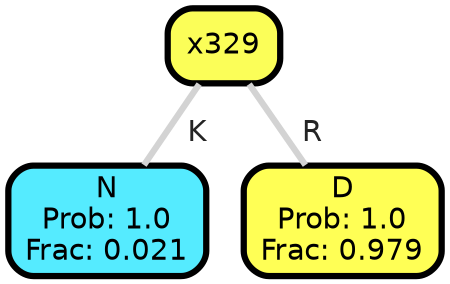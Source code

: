 graph Tree {
node [shape=box, style="filled, rounded",color="black",penwidth="3",fontcolor="black",                 fontname=helvetica] ;
graph [ranksep="0 equally", splines=straight,                 bgcolor=transparent, dpi=200] ;
edge [fontname=helvetica, fontweight=bold,fontcolor=grey14,color=lightgray] ;
0 [label="N
Prob: 1.0
Frac: 0.021", fillcolor="#55ebff"] ;
1 [label="x329", fillcolor="#fbfe58"] ;
2 [label="D
Prob: 1.0
Frac: 0.979", fillcolor="#ffff55"] ;
1 -- 0 [label=" K",penwidth=3] ;
1 -- 2 [label=" R",penwidth=3] ;
{rank = same;}}